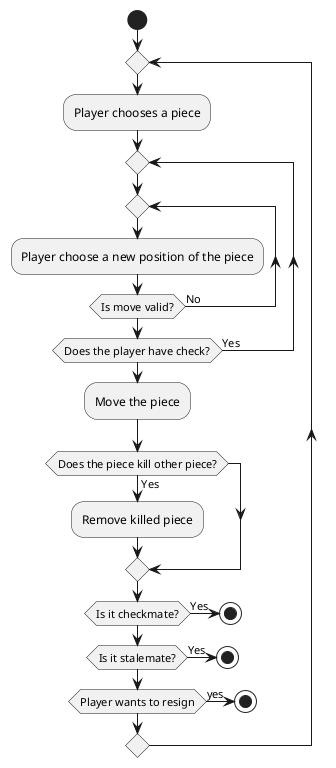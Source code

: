@startuml
start

repeat
    :Player chooses a piece;

    repeat
        repeat
            :Player choose a new position of the piece;
        repeat while (Is move valid?) is (No)
    repeat while (Does the player have check?) is (Yes)

    :Move the piece;

    if (Does the piece kill other piece?) then (Yes)
        :Remove killed piece;
    endif

    if (Is it checkmate?) then (Yes)
        stop
    endif

    if (Is it stalemate?) then (Yes)
        stop
    endif

    if (Player wants to resign) then (yes)
        stop
    endif
repeat while ()

@enduml
